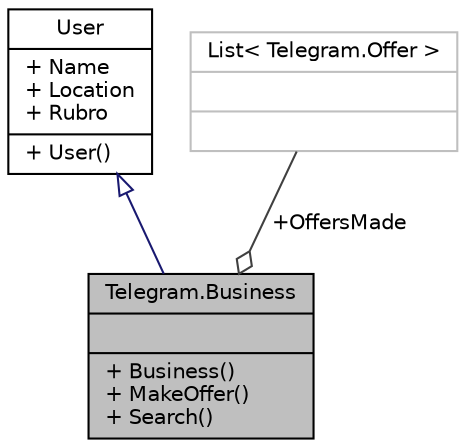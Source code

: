 digraph "Telegram.Business"
{
 // INTERACTIVE_SVG=YES
 // LATEX_PDF_SIZE
  edge [fontname="Helvetica",fontsize="10",labelfontname="Helvetica",labelfontsize="10"];
  node [fontname="Helvetica",fontsize="10",shape=record];
  Node1 [label="{Telegram.Business\n||+ Business()\l+ MakeOffer()\l+ Search()\l}",height=0.2,width=0.4,color="black", fillcolor="grey75", style="filled", fontcolor="black",tooltip=" "];
  Node2 -> Node1 [dir="back",color="midnightblue",fontsize="10",style="solid",arrowtail="onormal",fontname="Helvetica"];
  Node2 [label="{User\n|+ Name\l+ Location\l+ Rubro\l|+ User()\l}",height=0.2,width=0.4,color="black", fillcolor="white", style="filled",URL="$classTelegram_1_1User.html",tooltip=" "];
  Node3 -> Node1 [color="grey25",fontsize="10",style="solid",label=" +OffersMade" ,arrowhead="odiamond",fontname="Helvetica"];
  Node3 [label="{List\< Telegram.Offer \>\n||}",height=0.2,width=0.4,color="grey75", fillcolor="white", style="filled",tooltip=" "];
}
